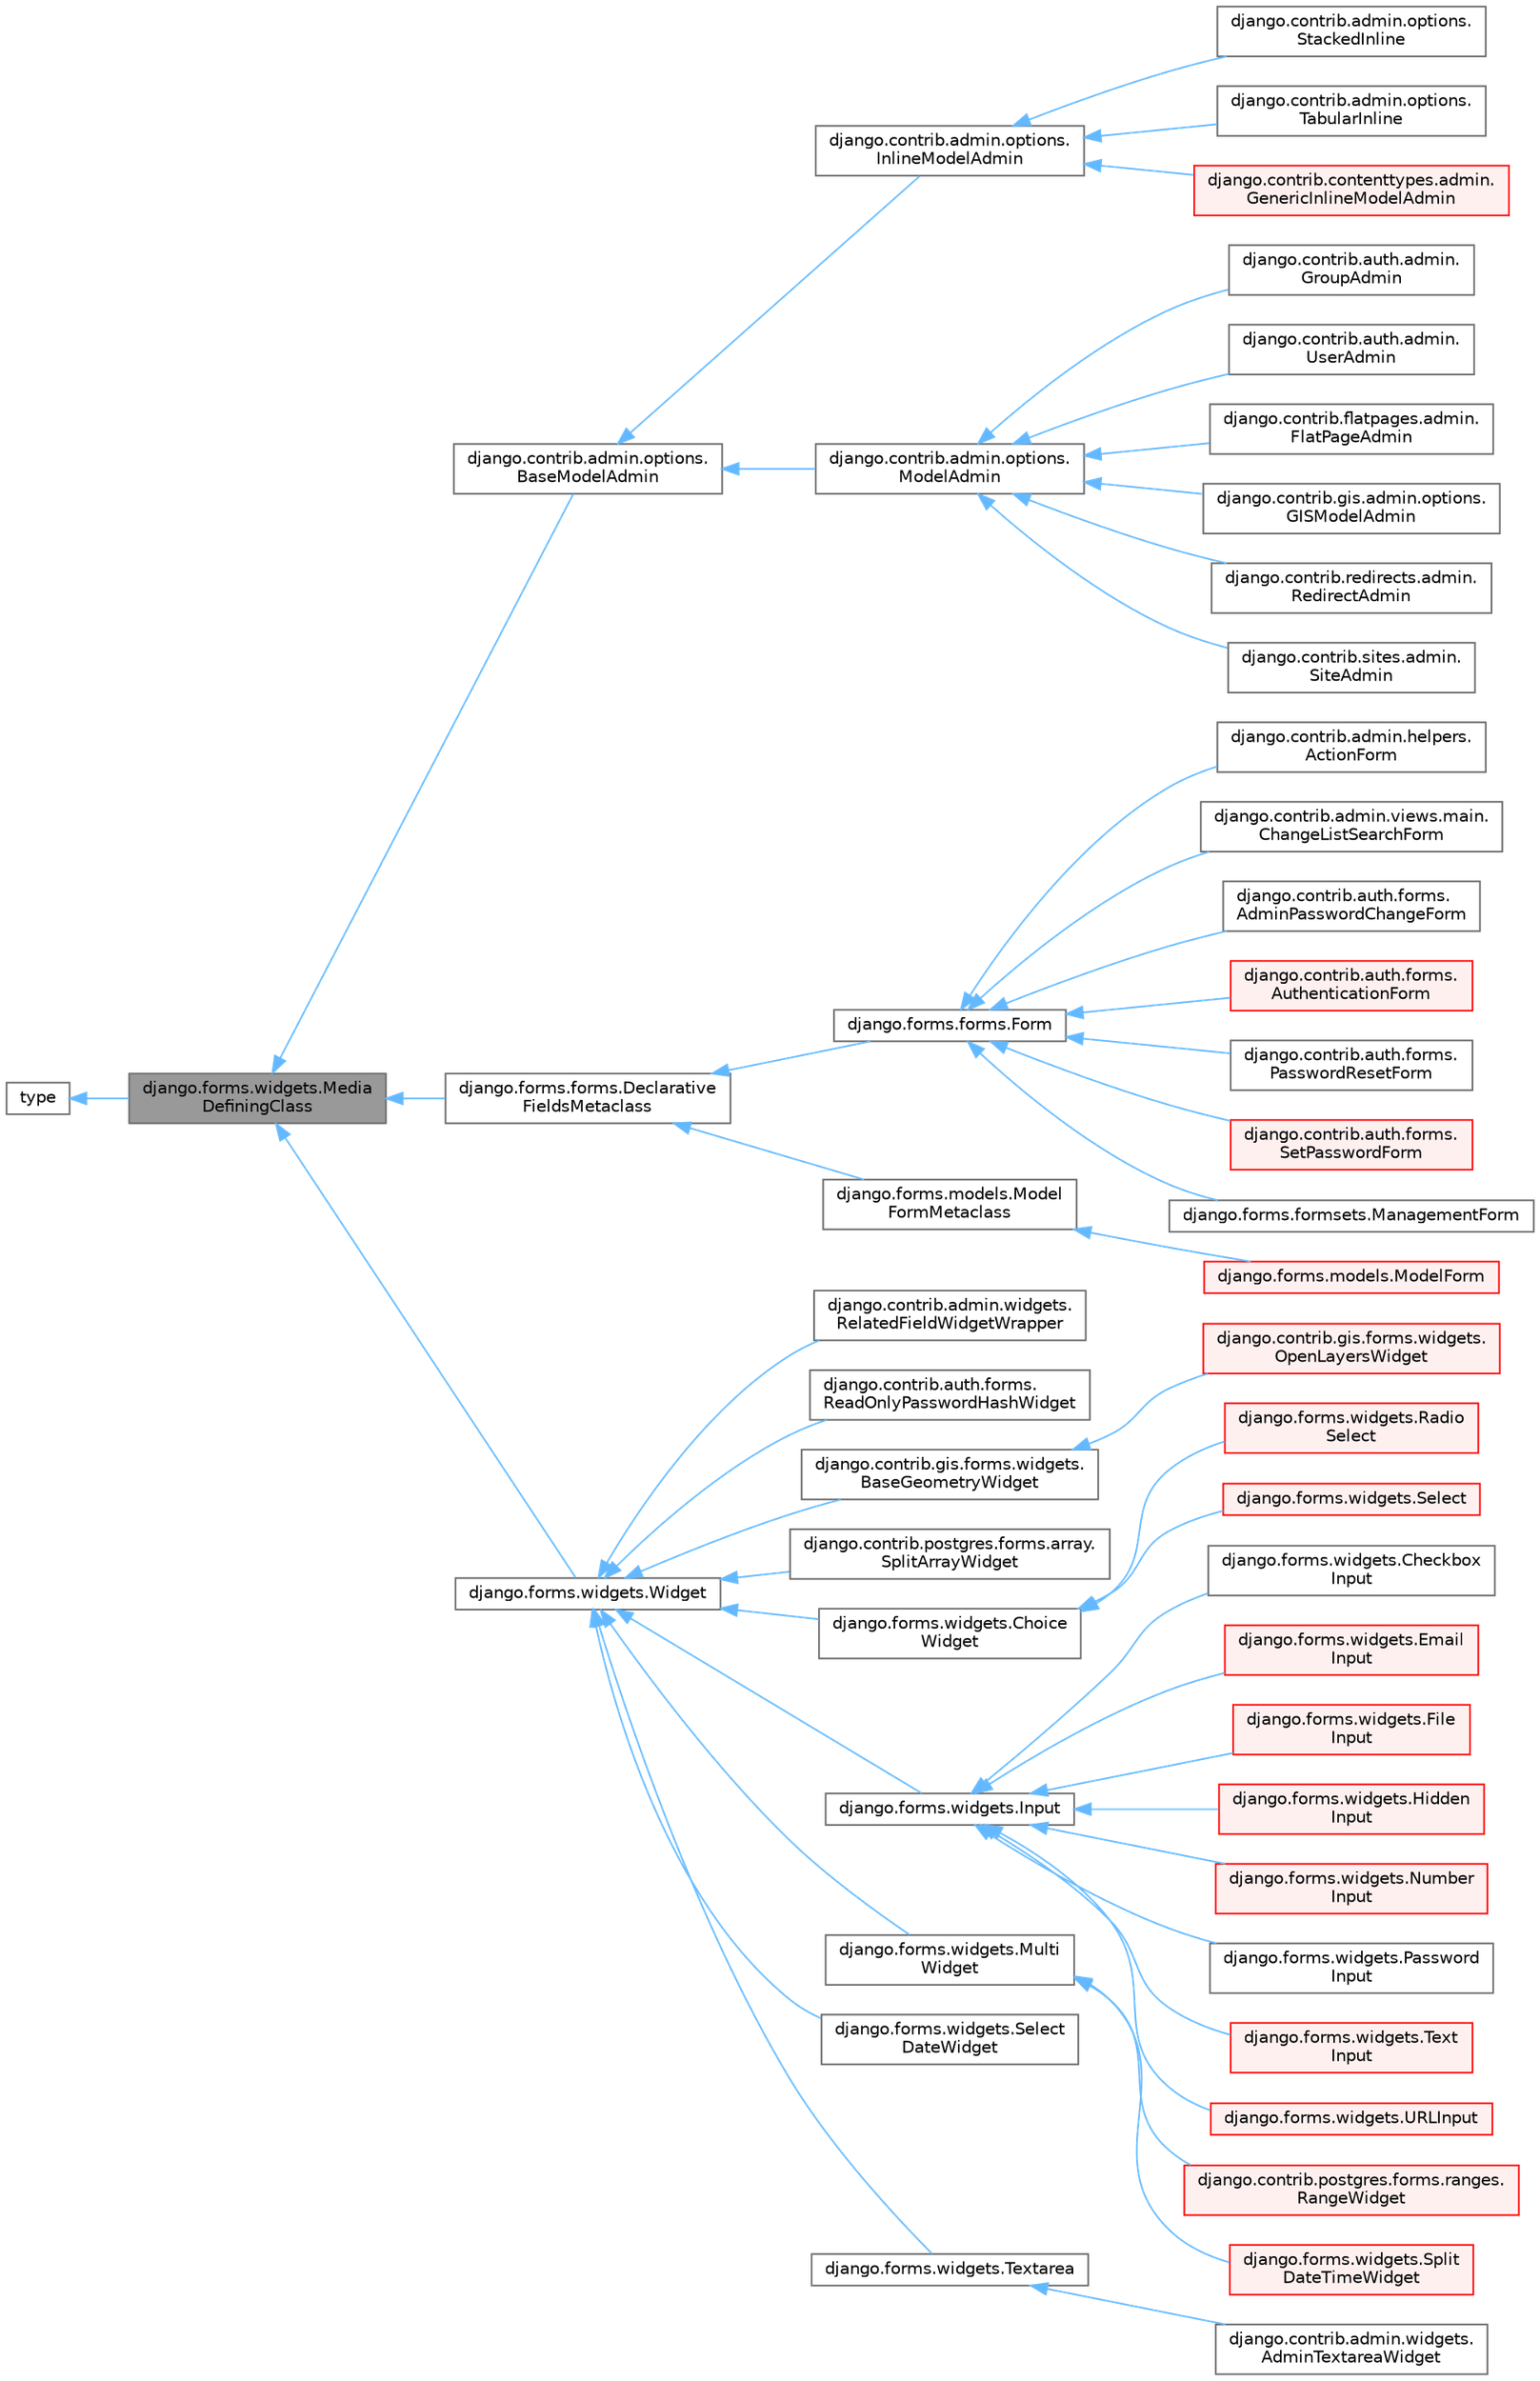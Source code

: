 digraph "django.forms.widgets.MediaDefiningClass"
{
 // LATEX_PDF_SIZE
  bgcolor="transparent";
  edge [fontname=Helvetica,fontsize=10,labelfontname=Helvetica,labelfontsize=10];
  node [fontname=Helvetica,fontsize=10,shape=box,height=0.2,width=0.4];
  rankdir="LR";
  Node1 [id="Node000001",label="django.forms.widgets.Media\lDefiningClass",height=0.2,width=0.4,color="gray40", fillcolor="grey60", style="filled", fontcolor="black",tooltip=" "];
  Node2 -> Node1 [id="edge49_Node000001_Node000002",dir="back",color="steelblue1",style="solid",tooltip=" "];
  Node2 [id="Node000002",label="type",height=0.2,width=0.4,color="gray40", fillcolor="white", style="filled",tooltip=" "];
  Node1 -> Node3 [id="edge50_Node000001_Node000003",dir="back",color="steelblue1",style="solid",tooltip=" "];
  Node3 [id="Node000003",label="django.contrib.admin.options.\lBaseModelAdmin",height=0.2,width=0.4,color="gray40", fillcolor="white", style="filled",URL="$classdjango_1_1contrib_1_1admin_1_1options_1_1BaseModelAdmin.html",tooltip=" "];
  Node3 -> Node4 [id="edge51_Node000003_Node000004",dir="back",color="steelblue1",style="solid",tooltip=" "];
  Node4 [id="Node000004",label="django.contrib.admin.options.\lInlineModelAdmin",height=0.2,width=0.4,color="gray40", fillcolor="white", style="filled",URL="$classdjango_1_1contrib_1_1admin_1_1options_1_1InlineModelAdmin.html",tooltip=" "];
  Node4 -> Node5 [id="edge52_Node000004_Node000005",dir="back",color="steelblue1",style="solid",tooltip=" "];
  Node5 [id="Node000005",label="django.contrib.admin.options.\lStackedInline",height=0.2,width=0.4,color="gray40", fillcolor="white", style="filled",URL="$classdjango_1_1contrib_1_1admin_1_1options_1_1StackedInline.html",tooltip=" "];
  Node4 -> Node6 [id="edge53_Node000004_Node000006",dir="back",color="steelblue1",style="solid",tooltip=" "];
  Node6 [id="Node000006",label="django.contrib.admin.options.\lTabularInline",height=0.2,width=0.4,color="gray40", fillcolor="white", style="filled",URL="$classdjango_1_1contrib_1_1admin_1_1options_1_1TabularInline.html",tooltip=" "];
  Node4 -> Node7 [id="edge54_Node000004_Node000007",dir="back",color="steelblue1",style="solid",tooltip=" "];
  Node7 [id="Node000007",label="django.contrib.contenttypes.admin.\lGenericInlineModelAdmin",height=0.2,width=0.4,color="red", fillcolor="#FFF0F0", style="filled",URL="$classdjango_1_1contrib_1_1contenttypes_1_1admin_1_1GenericInlineModelAdmin.html",tooltip=" "];
  Node3 -> Node10 [id="edge55_Node000003_Node000010",dir="back",color="steelblue1",style="solid",tooltip=" "];
  Node10 [id="Node000010",label="django.contrib.admin.options.\lModelAdmin",height=0.2,width=0.4,color="gray40", fillcolor="white", style="filled",URL="$classdjango_1_1contrib_1_1admin_1_1options_1_1ModelAdmin.html",tooltip=" "];
  Node10 -> Node11 [id="edge56_Node000010_Node000011",dir="back",color="steelblue1",style="solid",tooltip=" "];
  Node11 [id="Node000011",label="django.contrib.auth.admin.\lGroupAdmin",height=0.2,width=0.4,color="gray40", fillcolor="white", style="filled",URL="$classdjango_1_1contrib_1_1auth_1_1admin_1_1GroupAdmin.html",tooltip=" "];
  Node10 -> Node12 [id="edge57_Node000010_Node000012",dir="back",color="steelblue1",style="solid",tooltip=" "];
  Node12 [id="Node000012",label="django.contrib.auth.admin.\lUserAdmin",height=0.2,width=0.4,color="gray40", fillcolor="white", style="filled",URL="$classdjango_1_1contrib_1_1auth_1_1admin_1_1UserAdmin.html",tooltip=" "];
  Node10 -> Node13 [id="edge58_Node000010_Node000013",dir="back",color="steelblue1",style="solid",tooltip=" "];
  Node13 [id="Node000013",label="django.contrib.flatpages.admin.\lFlatPageAdmin",height=0.2,width=0.4,color="gray40", fillcolor="white", style="filled",URL="$classdjango_1_1contrib_1_1flatpages_1_1admin_1_1FlatPageAdmin.html",tooltip=" "];
  Node10 -> Node14 [id="edge59_Node000010_Node000014",dir="back",color="steelblue1",style="solid",tooltip=" "];
  Node14 [id="Node000014",label="django.contrib.gis.admin.options.\lGISModelAdmin",height=0.2,width=0.4,color="gray40", fillcolor="white", style="filled",URL="$classdjango_1_1contrib_1_1gis_1_1admin_1_1options_1_1GISModelAdmin.html",tooltip=" "];
  Node10 -> Node15 [id="edge60_Node000010_Node000015",dir="back",color="steelblue1",style="solid",tooltip=" "];
  Node15 [id="Node000015",label="django.contrib.redirects.admin.\lRedirectAdmin",height=0.2,width=0.4,color="gray40", fillcolor="white", style="filled",URL="$classdjango_1_1contrib_1_1redirects_1_1admin_1_1RedirectAdmin.html",tooltip=" "];
  Node10 -> Node16 [id="edge61_Node000010_Node000016",dir="back",color="steelblue1",style="solid",tooltip=" "];
  Node16 [id="Node000016",label="django.contrib.sites.admin.\lSiteAdmin",height=0.2,width=0.4,color="gray40", fillcolor="white", style="filled",URL="$classdjango_1_1contrib_1_1sites_1_1admin_1_1SiteAdmin.html",tooltip=" "];
  Node1 -> Node17 [id="edge62_Node000001_Node000017",dir="back",color="steelblue1",style="solid",tooltip=" "];
  Node17 [id="Node000017",label="django.forms.forms.Declarative\lFieldsMetaclass",height=0.2,width=0.4,color="gray40", fillcolor="white", style="filled",URL="$classdjango_1_1forms_1_1forms_1_1DeclarativeFieldsMetaclass.html",tooltip=" "];
  Node17 -> Node18 [id="edge63_Node000017_Node000018",dir="back",color="steelblue1",style="solid",tooltip=" "];
  Node18 [id="Node000018",label="django.forms.forms.Form",height=0.2,width=0.4,color="gray40", fillcolor="white", style="filled",URL="$classdjango_1_1forms_1_1forms_1_1Form.html",tooltip=" "];
  Node18 -> Node19 [id="edge64_Node000018_Node000019",dir="back",color="steelblue1",style="solid",tooltip=" "];
  Node19 [id="Node000019",label="django.contrib.admin.helpers.\lActionForm",height=0.2,width=0.4,color="gray40", fillcolor="white", style="filled",URL="$classdjango_1_1contrib_1_1admin_1_1helpers_1_1ActionForm.html",tooltip=" "];
  Node18 -> Node20 [id="edge65_Node000018_Node000020",dir="back",color="steelblue1",style="solid",tooltip=" "];
  Node20 [id="Node000020",label="django.contrib.admin.views.main.\lChangeListSearchForm",height=0.2,width=0.4,color="gray40", fillcolor="white", style="filled",URL="$classdjango_1_1contrib_1_1admin_1_1views_1_1main_1_1ChangeListSearchForm.html",tooltip=" "];
  Node18 -> Node21 [id="edge66_Node000018_Node000021",dir="back",color="steelblue1",style="solid",tooltip=" "];
  Node21 [id="Node000021",label="django.contrib.auth.forms.\lAdminPasswordChangeForm",height=0.2,width=0.4,color="gray40", fillcolor="white", style="filled",URL="$classdjango_1_1contrib_1_1auth_1_1forms_1_1AdminPasswordChangeForm.html",tooltip=" "];
  Node18 -> Node22 [id="edge67_Node000018_Node000022",dir="back",color="steelblue1",style="solid",tooltip=" "];
  Node22 [id="Node000022",label="django.contrib.auth.forms.\lAuthenticationForm",height=0.2,width=0.4,color="red", fillcolor="#FFF0F0", style="filled",URL="$classdjango_1_1contrib_1_1auth_1_1forms_1_1AuthenticationForm.html",tooltip=" "];
  Node18 -> Node24 [id="edge68_Node000018_Node000024",dir="back",color="steelblue1",style="solid",tooltip=" "];
  Node24 [id="Node000024",label="django.contrib.auth.forms.\lPasswordResetForm",height=0.2,width=0.4,color="gray40", fillcolor="white", style="filled",URL="$classdjango_1_1contrib_1_1auth_1_1forms_1_1PasswordResetForm.html",tooltip=" "];
  Node18 -> Node25 [id="edge69_Node000018_Node000025",dir="back",color="steelblue1",style="solid",tooltip=" "];
  Node25 [id="Node000025",label="django.contrib.auth.forms.\lSetPasswordForm",height=0.2,width=0.4,color="red", fillcolor="#FFF0F0", style="filled",URL="$classdjango_1_1contrib_1_1auth_1_1forms_1_1SetPasswordForm.html",tooltip=" "];
  Node18 -> Node28 [id="edge70_Node000018_Node000028",dir="back",color="steelblue1",style="solid",tooltip=" "];
  Node28 [id="Node000028",label="django.forms.formsets.ManagementForm",height=0.2,width=0.4,color="gray40", fillcolor="white", style="filled",URL="$classdjango_1_1forms_1_1formsets_1_1ManagementForm.html",tooltip=" "];
  Node17 -> Node29 [id="edge71_Node000017_Node000029",dir="back",color="steelblue1",style="solid",tooltip=" "];
  Node29 [id="Node000029",label="django.forms.models.Model\lFormMetaclass",height=0.2,width=0.4,color="gray40", fillcolor="white", style="filled",URL="$classdjango_1_1forms_1_1models_1_1ModelFormMetaclass.html",tooltip=" "];
  Node29 -> Node30 [id="edge72_Node000029_Node000030",dir="back",color="steelblue1",style="solid",tooltip=" "];
  Node30 [id="Node000030",label="django.forms.models.ModelForm",height=0.2,width=0.4,color="red", fillcolor="#FFF0F0", style="filled",URL="$classdjango_1_1forms_1_1models_1_1ModelForm.html",tooltip=" "];
  Node1 -> Node36 [id="edge73_Node000001_Node000036",dir="back",color="steelblue1",style="solid",tooltip=" "];
  Node36 [id="Node000036",label="django.forms.widgets.Widget",height=0.2,width=0.4,color="gray40", fillcolor="white", style="filled",URL="$classdjango_1_1forms_1_1widgets_1_1Widget.html",tooltip=" "];
  Node36 -> Node37 [id="edge74_Node000036_Node000037",dir="back",color="steelblue1",style="solid",tooltip=" "];
  Node37 [id="Node000037",label="django.contrib.admin.widgets.\lRelatedFieldWidgetWrapper",height=0.2,width=0.4,color="gray40", fillcolor="white", style="filled",URL="$classdjango_1_1contrib_1_1admin_1_1widgets_1_1RelatedFieldWidgetWrapper.html",tooltip=" "];
  Node36 -> Node38 [id="edge75_Node000036_Node000038",dir="back",color="steelblue1",style="solid",tooltip=" "];
  Node38 [id="Node000038",label="django.contrib.auth.forms.\lReadOnlyPasswordHashWidget",height=0.2,width=0.4,color="gray40", fillcolor="white", style="filled",URL="$classdjango_1_1contrib_1_1auth_1_1forms_1_1ReadOnlyPasswordHashWidget.html",tooltip=" "];
  Node36 -> Node39 [id="edge76_Node000036_Node000039",dir="back",color="steelblue1",style="solid",tooltip=" "];
  Node39 [id="Node000039",label="django.contrib.gis.forms.widgets.\lBaseGeometryWidget",height=0.2,width=0.4,color="gray40", fillcolor="white", style="filled",URL="$classdjango_1_1contrib_1_1gis_1_1forms_1_1widgets_1_1BaseGeometryWidget.html",tooltip=" "];
  Node39 -> Node40 [id="edge77_Node000039_Node000040",dir="back",color="steelblue1",style="solid",tooltip=" "];
  Node40 [id="Node000040",label="django.contrib.gis.forms.widgets.\lOpenLayersWidget",height=0.2,width=0.4,color="red", fillcolor="#FFF0F0", style="filled",URL="$classdjango_1_1contrib_1_1gis_1_1forms_1_1widgets_1_1OpenLayersWidget.html",tooltip=" "];
  Node36 -> Node42 [id="edge78_Node000036_Node000042",dir="back",color="steelblue1",style="solid",tooltip=" "];
  Node42 [id="Node000042",label="django.contrib.postgres.forms.array.\lSplitArrayWidget",height=0.2,width=0.4,color="gray40", fillcolor="white", style="filled",URL="$classdjango_1_1contrib_1_1postgres_1_1forms_1_1array_1_1SplitArrayWidget.html",tooltip=" "];
  Node36 -> Node43 [id="edge79_Node000036_Node000043",dir="back",color="steelblue1",style="solid",tooltip=" "];
  Node43 [id="Node000043",label="django.forms.widgets.Choice\lWidget",height=0.2,width=0.4,color="gray40", fillcolor="white", style="filled",URL="$classdjango_1_1forms_1_1widgets_1_1ChoiceWidget.html",tooltip=" "];
  Node43 -> Node44 [id="edge80_Node000043_Node000044",dir="back",color="steelblue1",style="solid",tooltip=" "];
  Node44 [id="Node000044",label="django.forms.widgets.Radio\lSelect",height=0.2,width=0.4,color="red", fillcolor="#FFF0F0", style="filled",URL="$classdjango_1_1forms_1_1widgets_1_1RadioSelect.html",tooltip=" "];
  Node43 -> Node47 [id="edge81_Node000043_Node000047",dir="back",color="steelblue1",style="solid",tooltip=" "];
  Node47 [id="Node000047",label="django.forms.widgets.Select",height=0.2,width=0.4,color="red", fillcolor="#FFF0F0", style="filled",URL="$classdjango_1_1forms_1_1widgets_1_1Select.html",tooltip=" "];
  Node36 -> Node53 [id="edge82_Node000036_Node000053",dir="back",color="steelblue1",style="solid",tooltip=" "];
  Node53 [id="Node000053",label="django.forms.widgets.Input",height=0.2,width=0.4,color="gray40", fillcolor="white", style="filled",URL="$classdjango_1_1forms_1_1widgets_1_1Input.html",tooltip=" "];
  Node53 -> Node54 [id="edge83_Node000053_Node000054",dir="back",color="steelblue1",style="solid",tooltip=" "];
  Node54 [id="Node000054",label="django.forms.widgets.Checkbox\lInput",height=0.2,width=0.4,color="gray40", fillcolor="white", style="filled",URL="$classdjango_1_1forms_1_1widgets_1_1CheckboxInput.html",tooltip=" "];
  Node53 -> Node55 [id="edge84_Node000053_Node000055",dir="back",color="steelblue1",style="solid",tooltip=" "];
  Node55 [id="Node000055",label="django.forms.widgets.Email\lInput",height=0.2,width=0.4,color="red", fillcolor="#FFF0F0", style="filled",URL="$classdjango_1_1forms_1_1widgets_1_1EmailInput.html",tooltip=" "];
  Node53 -> Node57 [id="edge85_Node000053_Node000057",dir="back",color="steelblue1",style="solid",tooltip=" "];
  Node57 [id="Node000057",label="django.forms.widgets.File\lInput",height=0.2,width=0.4,color="red", fillcolor="#FFF0F0", style="filled",URL="$classdjango_1_1forms_1_1widgets_1_1FileInput.html",tooltip=" "];
  Node53 -> Node60 [id="edge86_Node000053_Node000060",dir="back",color="steelblue1",style="solid",tooltip=" "];
  Node60 [id="Node000060",label="django.forms.widgets.Hidden\lInput",height=0.2,width=0.4,color="red", fillcolor="#FFF0F0", style="filled",URL="$classdjango_1_1forms_1_1widgets_1_1HiddenInput.html",tooltip=" "];
  Node53 -> Node62 [id="edge87_Node000053_Node000062",dir="back",color="steelblue1",style="solid",tooltip=" "];
  Node62 [id="Node000062",label="django.forms.widgets.Number\lInput",height=0.2,width=0.4,color="red", fillcolor="#FFF0F0", style="filled",URL="$classdjango_1_1forms_1_1widgets_1_1NumberInput.html",tooltip=" "];
  Node53 -> Node65 [id="edge88_Node000053_Node000065",dir="back",color="steelblue1",style="solid",tooltip=" "];
  Node65 [id="Node000065",label="django.forms.widgets.Password\lInput",height=0.2,width=0.4,color="gray40", fillcolor="white", style="filled",URL="$classdjango_1_1forms_1_1widgets_1_1PasswordInput.html",tooltip=" "];
  Node53 -> Node66 [id="edge89_Node000053_Node000066",dir="back",color="steelblue1",style="solid",tooltip=" "];
  Node66 [id="Node000066",label="django.forms.widgets.Text\lInput",height=0.2,width=0.4,color="red", fillcolor="#FFF0F0", style="filled",URL="$classdjango_1_1forms_1_1widgets_1_1TextInput.html",tooltip=" "];
  Node53 -> Node79 [id="edge90_Node000053_Node000079",dir="back",color="steelblue1",style="solid",tooltip=" "];
  Node79 [id="Node000079",label="django.forms.widgets.URLInput",height=0.2,width=0.4,color="red", fillcolor="#FFF0F0", style="filled",URL="$classdjango_1_1forms_1_1widgets_1_1URLInput.html",tooltip=" "];
  Node36 -> Node81 [id="edge91_Node000036_Node000081",dir="back",color="steelblue1",style="solid",tooltip=" "];
  Node81 [id="Node000081",label="django.forms.widgets.Multi\lWidget",height=0.2,width=0.4,color="gray40", fillcolor="white", style="filled",URL="$classdjango_1_1forms_1_1widgets_1_1MultiWidget.html",tooltip=" "];
  Node81 -> Node82 [id="edge92_Node000081_Node000082",dir="back",color="steelblue1",style="solid",tooltip=" "];
  Node82 [id="Node000082",label="django.contrib.postgres.forms.ranges.\lRangeWidget",height=0.2,width=0.4,color="red", fillcolor="#FFF0F0", style="filled",URL="$classdjango_1_1contrib_1_1postgres_1_1forms_1_1ranges_1_1RangeWidget.html",tooltip=" "];
  Node81 -> Node84 [id="edge93_Node000081_Node000084",dir="back",color="steelblue1",style="solid",tooltip=" "];
  Node84 [id="Node000084",label="django.forms.widgets.Split\lDateTimeWidget",height=0.2,width=0.4,color="red", fillcolor="#FFF0F0", style="filled",URL="$classdjango_1_1forms_1_1widgets_1_1SplitDateTimeWidget.html",tooltip=" "];
  Node36 -> Node87 [id="edge94_Node000036_Node000087",dir="back",color="steelblue1",style="solid",tooltip=" "];
  Node87 [id="Node000087",label="django.forms.widgets.Select\lDateWidget",height=0.2,width=0.4,color="gray40", fillcolor="white", style="filled",URL="$classdjango_1_1forms_1_1widgets_1_1SelectDateWidget.html",tooltip=" "];
  Node36 -> Node88 [id="edge95_Node000036_Node000088",dir="back",color="steelblue1",style="solid",tooltip=" "];
  Node88 [id="Node000088",label="django.forms.widgets.Textarea",height=0.2,width=0.4,color="gray40", fillcolor="white", style="filled",URL="$classdjango_1_1forms_1_1widgets_1_1Textarea.html",tooltip=" "];
  Node88 -> Node89 [id="edge96_Node000088_Node000089",dir="back",color="steelblue1",style="solid",tooltip=" "];
  Node89 [id="Node000089",label="django.contrib.admin.widgets.\lAdminTextareaWidget",height=0.2,width=0.4,color="gray40", fillcolor="white", style="filled",URL="$classdjango_1_1contrib_1_1admin_1_1widgets_1_1AdminTextareaWidget.html",tooltip=" "];
}
